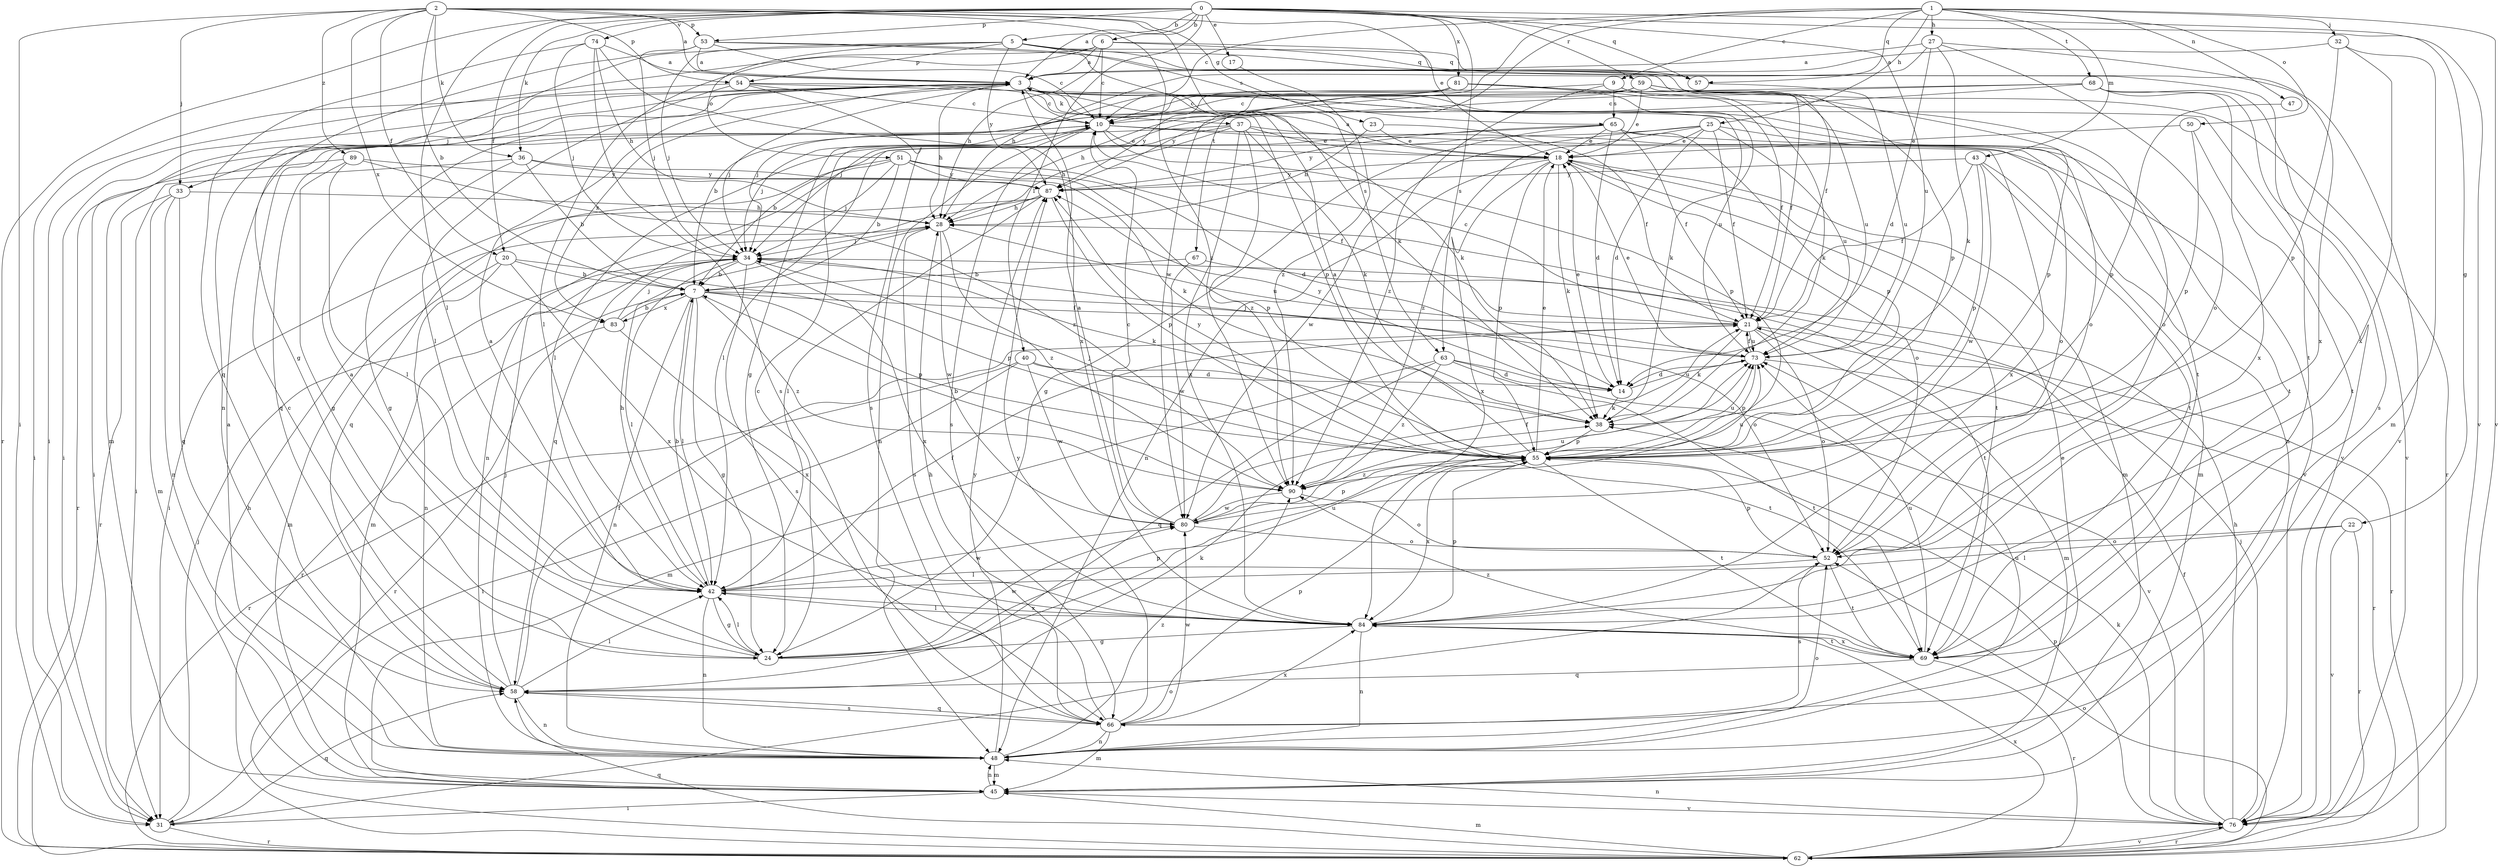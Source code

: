 strict digraph  {
0;
1;
2;
3;
5;
6;
7;
9;
10;
14;
17;
18;
20;
21;
22;
23;
24;
25;
27;
28;
31;
32;
33;
34;
36;
37;
38;
40;
42;
43;
45;
47;
48;
50;
51;
52;
53;
54;
55;
57;
58;
59;
62;
63;
65;
66;
67;
68;
69;
73;
74;
76;
80;
81;
83;
84;
87;
89;
90;
0 -> 3  [label=a];
0 -> 5  [label=b];
0 -> 6  [label=b];
0 -> 17  [label=e];
0 -> 20  [label=f];
0 -> 22  [label=g];
0 -> 36  [label=k];
0 -> 40  [label=l];
0 -> 42  [label=l];
0 -> 53  [label=p];
0 -> 57  [label=q];
0 -> 59  [label=r];
0 -> 62  [label=r];
0 -> 63  [label=s];
0 -> 73  [label=u];
0 -> 74  [label=v];
0 -> 76  [label=v];
0 -> 81  [label=x];
1 -> 9  [label=c];
1 -> 10  [label=c];
1 -> 25  [label=h];
1 -> 27  [label=h];
1 -> 32  [label=j];
1 -> 43  [label=m];
1 -> 47  [label=n];
1 -> 50  [label=o];
1 -> 57  [label=q];
1 -> 67  [label=t];
1 -> 68  [label=t];
1 -> 76  [label=v];
1 -> 80  [label=w];
2 -> 3  [label=a];
2 -> 7  [label=b];
2 -> 18  [label=e];
2 -> 20  [label=f];
2 -> 23  [label=g];
2 -> 31  [label=i];
2 -> 33  [label=j];
2 -> 36  [label=k];
2 -> 53  [label=p];
2 -> 54  [label=p];
2 -> 63  [label=s];
2 -> 83  [label=x];
2 -> 89  [label=z];
2 -> 90  [label=z];
3 -> 10  [label=c];
3 -> 28  [label=h];
3 -> 31  [label=i];
3 -> 33  [label=j];
3 -> 34  [label=j];
3 -> 37  [label=k];
3 -> 38  [label=k];
3 -> 45  [label=m];
3 -> 69  [label=t];
3 -> 73  [label=u];
3 -> 76  [label=v];
3 -> 83  [label=x];
5 -> 34  [label=j];
5 -> 48  [label=n];
5 -> 51  [label=o];
5 -> 54  [label=p];
5 -> 55  [label=p];
5 -> 57  [label=q];
5 -> 65  [label=s];
5 -> 69  [label=t];
5 -> 87  [label=y];
6 -> 3  [label=a];
6 -> 10  [label=c];
6 -> 28  [label=h];
6 -> 31  [label=i];
6 -> 42  [label=l];
6 -> 57  [label=q];
6 -> 76  [label=v];
7 -> 21  [label=f];
7 -> 24  [label=g];
7 -> 42  [label=l];
7 -> 48  [label=n];
7 -> 52  [label=o];
7 -> 55  [label=p];
7 -> 62  [label=r];
7 -> 83  [label=x];
7 -> 90  [label=z];
9 -> 34  [label=j];
9 -> 38  [label=k];
9 -> 65  [label=s];
9 -> 73  [label=u];
9 -> 90  [label=z];
10 -> 18  [label=e];
10 -> 31  [label=i];
10 -> 34  [label=j];
10 -> 48  [label=n];
10 -> 55  [label=p];
10 -> 66  [label=s];
10 -> 76  [label=v];
10 -> 84  [label=x];
14 -> 18  [label=e];
14 -> 38  [label=k];
14 -> 73  [label=u];
14 -> 87  [label=y];
17 -> 90  [label=z];
18 -> 3  [label=a];
18 -> 38  [label=k];
18 -> 45  [label=m];
18 -> 48  [label=n];
18 -> 52  [label=o];
18 -> 55  [label=p];
18 -> 69  [label=t];
18 -> 84  [label=x];
18 -> 87  [label=y];
20 -> 7  [label=b];
20 -> 45  [label=m];
20 -> 48  [label=n];
20 -> 55  [label=p];
20 -> 84  [label=x];
21 -> 10  [label=c];
21 -> 38  [label=k];
21 -> 45  [label=m];
21 -> 52  [label=o];
21 -> 62  [label=r];
21 -> 73  [label=u];
22 -> 42  [label=l];
22 -> 52  [label=o];
22 -> 62  [label=r];
22 -> 76  [label=v];
23 -> 18  [label=e];
23 -> 21  [label=f];
23 -> 28  [label=h];
24 -> 3  [label=a];
24 -> 10  [label=c];
24 -> 42  [label=l];
24 -> 55  [label=p];
24 -> 73  [label=u];
24 -> 80  [label=w];
25 -> 7  [label=b];
25 -> 14  [label=d];
25 -> 18  [label=e];
25 -> 21  [label=f];
25 -> 69  [label=t];
25 -> 73  [label=u];
25 -> 80  [label=w];
25 -> 90  [label=z];
27 -> 3  [label=a];
27 -> 14  [label=d];
27 -> 28  [label=h];
27 -> 38  [label=k];
27 -> 52  [label=o];
27 -> 84  [label=x];
28 -> 34  [label=j];
28 -> 66  [label=s];
28 -> 73  [label=u];
28 -> 80  [label=w];
28 -> 90  [label=z];
31 -> 34  [label=j];
31 -> 52  [label=o];
31 -> 58  [label=q];
31 -> 62  [label=r];
32 -> 3  [label=a];
32 -> 45  [label=m];
32 -> 55  [label=p];
32 -> 84  [label=x];
33 -> 28  [label=h];
33 -> 45  [label=m];
33 -> 48  [label=n];
33 -> 58  [label=q];
33 -> 62  [label=r];
34 -> 7  [label=b];
34 -> 38  [label=k];
34 -> 42  [label=l];
34 -> 45  [label=m];
34 -> 66  [label=s];
34 -> 84  [label=x];
36 -> 7  [label=b];
36 -> 24  [label=g];
36 -> 31  [label=i];
36 -> 38  [label=k];
36 -> 87  [label=y];
37 -> 18  [label=e];
37 -> 28  [label=h];
37 -> 38  [label=k];
37 -> 42  [label=l];
37 -> 52  [label=o];
37 -> 58  [label=q];
37 -> 84  [label=x];
37 -> 90  [label=z];
38 -> 55  [label=p];
40 -> 14  [label=d];
40 -> 31  [label=i];
40 -> 62  [label=r];
40 -> 69  [label=t];
40 -> 80  [label=w];
42 -> 3  [label=a];
42 -> 7  [label=b];
42 -> 21  [label=f];
42 -> 24  [label=g];
42 -> 28  [label=h];
42 -> 48  [label=n];
42 -> 80  [label=w];
42 -> 84  [label=x];
43 -> 21  [label=f];
43 -> 45  [label=m];
43 -> 55  [label=p];
43 -> 69  [label=t];
43 -> 80  [label=w];
43 -> 87  [label=y];
45 -> 28  [label=h];
45 -> 31  [label=i];
45 -> 48  [label=n];
45 -> 76  [label=v];
47 -> 55  [label=p];
48 -> 3  [label=a];
48 -> 18  [label=e];
48 -> 45  [label=m];
48 -> 52  [label=o];
48 -> 73  [label=u];
48 -> 87  [label=y];
48 -> 90  [label=z];
50 -> 18  [label=e];
50 -> 55  [label=p];
50 -> 69  [label=t];
51 -> 7  [label=b];
51 -> 14  [label=d];
51 -> 21  [label=f];
51 -> 34  [label=j];
51 -> 48  [label=n];
51 -> 55  [label=p];
51 -> 58  [label=q];
51 -> 87  [label=y];
52 -> 42  [label=l];
52 -> 55  [label=p];
52 -> 66  [label=s];
52 -> 69  [label=t];
53 -> 3  [label=a];
53 -> 10  [label=c];
53 -> 21  [label=f];
53 -> 24  [label=g];
53 -> 34  [label=j];
53 -> 38  [label=k];
54 -> 10  [label=c];
54 -> 31  [label=i];
54 -> 42  [label=l];
54 -> 52  [label=o];
54 -> 55  [label=p];
54 -> 66  [label=s];
55 -> 3  [label=a];
55 -> 18  [label=e];
55 -> 34  [label=j];
55 -> 69  [label=t];
55 -> 73  [label=u];
55 -> 84  [label=x];
55 -> 87  [label=y];
55 -> 90  [label=z];
57 -> 73  [label=u];
58 -> 10  [label=c];
58 -> 21  [label=f];
58 -> 34  [label=j];
58 -> 38  [label=k];
58 -> 42  [label=l];
58 -> 48  [label=n];
58 -> 66  [label=s];
59 -> 10  [label=c];
59 -> 18  [label=e];
59 -> 21  [label=f];
59 -> 28  [label=h];
59 -> 55  [label=p];
59 -> 62  [label=r];
59 -> 87  [label=y];
62 -> 45  [label=m];
62 -> 52  [label=o];
62 -> 58  [label=q];
62 -> 76  [label=v];
62 -> 84  [label=x];
63 -> 14  [label=d];
63 -> 45  [label=m];
63 -> 58  [label=q];
63 -> 69  [label=t];
63 -> 76  [label=v];
63 -> 90  [label=z];
65 -> 14  [label=d];
65 -> 18  [label=e];
65 -> 21  [label=f];
65 -> 24  [label=g];
65 -> 42  [label=l];
65 -> 48  [label=n];
65 -> 55  [label=p];
65 -> 87  [label=y];
66 -> 28  [label=h];
66 -> 45  [label=m];
66 -> 48  [label=n];
66 -> 55  [label=p];
66 -> 58  [label=q];
66 -> 80  [label=w];
66 -> 84  [label=x];
66 -> 87  [label=y];
67 -> 7  [label=b];
67 -> 69  [label=t];
67 -> 80  [label=w];
68 -> 7  [label=b];
68 -> 10  [label=c];
68 -> 34  [label=j];
68 -> 66  [label=s];
68 -> 76  [label=v];
68 -> 84  [label=x];
69 -> 58  [label=q];
69 -> 62  [label=r];
69 -> 73  [label=u];
69 -> 84  [label=x];
69 -> 90  [label=z];
73 -> 14  [label=d];
73 -> 18  [label=e];
73 -> 21  [label=f];
73 -> 34  [label=j];
73 -> 55  [label=p];
73 -> 62  [label=r];
74 -> 3  [label=a];
74 -> 28  [label=h];
74 -> 34  [label=j];
74 -> 58  [label=q];
74 -> 66  [label=s];
74 -> 84  [label=x];
76 -> 21  [label=f];
76 -> 28  [label=h];
76 -> 34  [label=j];
76 -> 38  [label=k];
76 -> 48  [label=n];
76 -> 55  [label=p];
76 -> 62  [label=r];
80 -> 3  [label=a];
80 -> 10  [label=c];
80 -> 21  [label=f];
80 -> 52  [label=o];
80 -> 55  [label=p];
80 -> 73  [label=u];
81 -> 10  [label=c];
81 -> 21  [label=f];
81 -> 24  [label=g];
81 -> 38  [label=k];
81 -> 52  [label=o];
81 -> 87  [label=y];
83 -> 7  [label=b];
83 -> 34  [label=j];
83 -> 62  [label=r];
83 -> 84  [label=x];
84 -> 24  [label=g];
84 -> 42  [label=l];
84 -> 48  [label=n];
84 -> 55  [label=p];
84 -> 69  [label=t];
87 -> 28  [label=h];
87 -> 31  [label=i];
87 -> 42  [label=l];
87 -> 55  [label=p];
87 -> 58  [label=q];
89 -> 24  [label=g];
89 -> 42  [label=l];
89 -> 62  [label=r];
89 -> 87  [label=y];
89 -> 90  [label=z];
90 -> 7  [label=b];
90 -> 52  [label=o];
90 -> 73  [label=u];
90 -> 80  [label=w];
}
